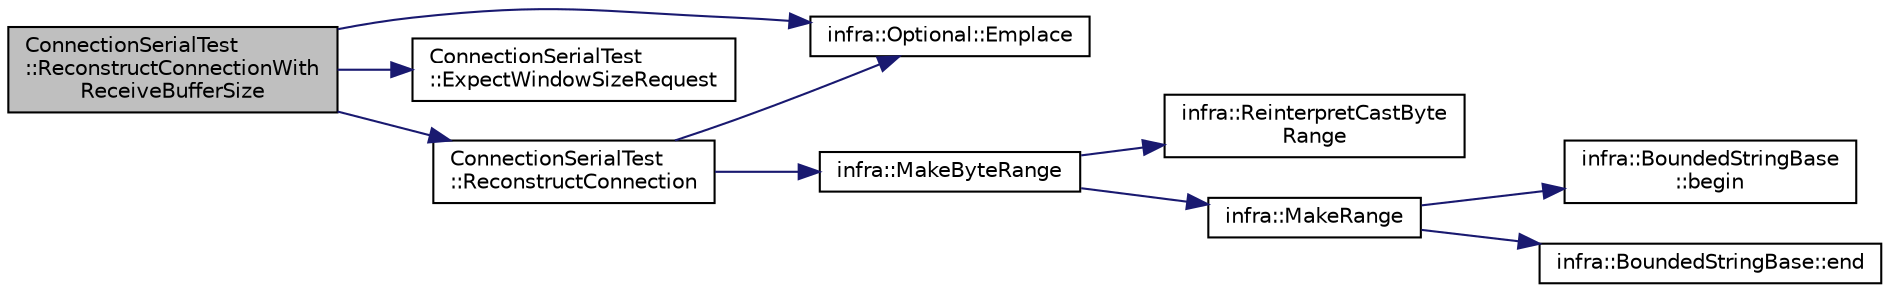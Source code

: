 digraph "ConnectionSerialTest::ReconstructConnectionWithReceiveBufferSize"
{
 // INTERACTIVE_SVG=YES
  edge [fontname="Helvetica",fontsize="10",labelfontname="Helvetica",labelfontsize="10"];
  node [fontname="Helvetica",fontsize="10",shape=record];
  rankdir="LR";
  Node93 [label="ConnectionSerialTest\l::ReconstructConnectionWith\lReceiveBufferSize",height=0.2,width=0.4,color="black", fillcolor="grey75", style="filled", fontcolor="black"];
  Node93 -> Node94 [color="midnightblue",fontsize="10",style="solid",fontname="Helvetica"];
  Node94 [label="infra::Optional::Emplace",height=0.2,width=0.4,color="black", fillcolor="white", style="filled",URL="$dc/df7/classinfra_1_1_optional.html#a1605aac3a47de3990f0ea12b73941af3"];
  Node93 -> Node95 [color="midnightblue",fontsize="10",style="solid",fontname="Helvetica"];
  Node95 [label="ConnectionSerialTest\l::ExpectWindowSizeRequest",height=0.2,width=0.4,color="black", fillcolor="white", style="filled",URL="$d9/d48/class_connection_serial_test.html#a37bba74002e31a004ba6d6dd051c9917"];
  Node93 -> Node96 [color="midnightblue",fontsize="10",style="solid",fontname="Helvetica"];
  Node96 [label="ConnectionSerialTest\l::ReconstructConnection",height=0.2,width=0.4,color="black", fillcolor="white", style="filled",URL="$d9/d48/class_connection_serial_test.html#a74e29dc705519ec149362e7d0f2cc69e"];
  Node96 -> Node94 [color="midnightblue",fontsize="10",style="solid",fontname="Helvetica"];
  Node96 -> Node97 [color="midnightblue",fontsize="10",style="solid",fontname="Helvetica"];
  Node97 [label="infra::MakeByteRange",height=0.2,width=0.4,color="black", fillcolor="white", style="filled",URL="$d0/de3/namespaceinfra.html#ae4478bf95f90ceb679642cb4180f205f"];
  Node97 -> Node98 [color="midnightblue",fontsize="10",style="solid",fontname="Helvetica"];
  Node98 [label="infra::ReinterpretCastByte\lRange",height=0.2,width=0.4,color="black", fillcolor="white", style="filled",URL="$d0/de3/namespaceinfra.html#a74203fdf2e029d2667c7e4925092cc9a"];
  Node97 -> Node99 [color="midnightblue",fontsize="10",style="solid",fontname="Helvetica"];
  Node99 [label="infra::MakeRange",height=0.2,width=0.4,color="black", fillcolor="white", style="filled",URL="$d0/de3/namespaceinfra.html#afe38b7d4318537de2f28b244211c4275"];
  Node99 -> Node100 [color="midnightblue",fontsize="10",style="solid",fontname="Helvetica"];
  Node100 [label="infra::BoundedStringBase\l::begin",height=0.2,width=0.4,color="black", fillcolor="white", style="filled",URL="$d1/d2a/classinfra_1_1_bounded_string_base.html#aef23e4250cad2fdc69ccc39f68734233"];
  Node99 -> Node101 [color="midnightblue",fontsize="10",style="solid",fontname="Helvetica"];
  Node101 [label="infra::BoundedStringBase::end",height=0.2,width=0.4,color="black", fillcolor="white", style="filled",URL="$d1/d2a/classinfra_1_1_bounded_string_base.html#af5021f1ea3898146d0a55c2895f07dbf"];
}
